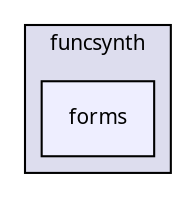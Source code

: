 digraph G {
  compound=true
  node [ fontsize=10, fontname="FreeSans.ttf"];
  edge [ labelfontsize=9, labelfontname="FreeSans.ttf"];
  subgraph clusterdir_745a9465e25e303705d1b506b2331124 {
    graph [ bgcolor="#ddddee", pencolor="black", label="funcsynth" fontname="FreeSans.ttf", fontsize=10, URL="dir_745a9465e25e303705d1b506b2331124.html"]
  dir_99fb42cb154bb80ae4b787c59166105c [shape=box, label="forms", style="filled", fillcolor="#eeeeff", pencolor="black", URL="dir_99fb42cb154bb80ae4b787c59166105c.html"];
  }
}
